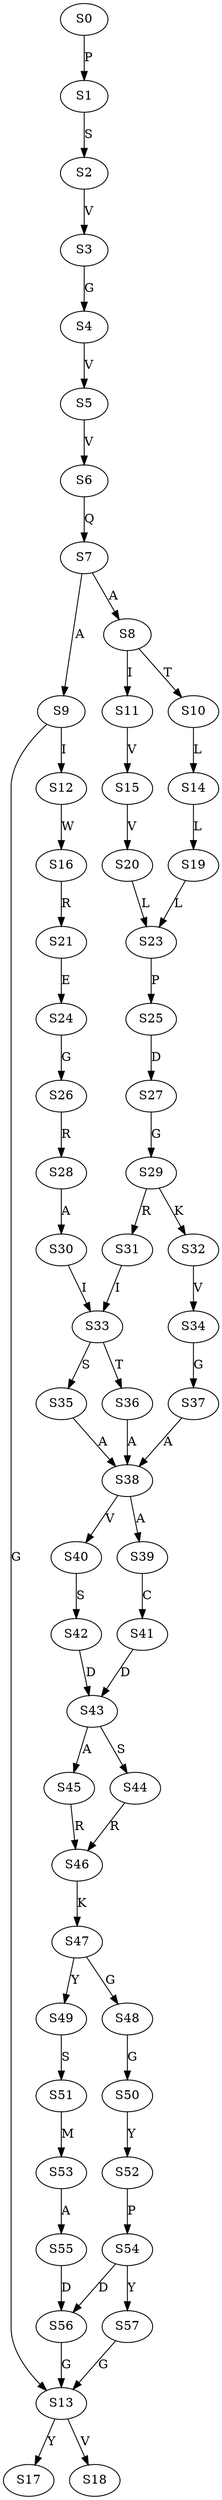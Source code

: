 strict digraph  {
	S0 -> S1 [ label = P ];
	S1 -> S2 [ label = S ];
	S2 -> S3 [ label = V ];
	S3 -> S4 [ label = G ];
	S4 -> S5 [ label = V ];
	S5 -> S6 [ label = V ];
	S6 -> S7 [ label = Q ];
	S7 -> S8 [ label = A ];
	S7 -> S9 [ label = A ];
	S8 -> S10 [ label = T ];
	S8 -> S11 [ label = I ];
	S9 -> S12 [ label = I ];
	S9 -> S13 [ label = G ];
	S10 -> S14 [ label = L ];
	S11 -> S15 [ label = V ];
	S12 -> S16 [ label = W ];
	S13 -> S17 [ label = Y ];
	S13 -> S18 [ label = V ];
	S14 -> S19 [ label = L ];
	S15 -> S20 [ label = V ];
	S16 -> S21 [ label = R ];
	S19 -> S23 [ label = L ];
	S20 -> S23 [ label = L ];
	S21 -> S24 [ label = E ];
	S23 -> S25 [ label = P ];
	S24 -> S26 [ label = G ];
	S25 -> S27 [ label = D ];
	S26 -> S28 [ label = R ];
	S27 -> S29 [ label = G ];
	S28 -> S30 [ label = A ];
	S29 -> S31 [ label = R ];
	S29 -> S32 [ label = K ];
	S30 -> S33 [ label = I ];
	S31 -> S33 [ label = I ];
	S32 -> S34 [ label = V ];
	S33 -> S35 [ label = S ];
	S33 -> S36 [ label = T ];
	S34 -> S37 [ label = G ];
	S35 -> S38 [ label = A ];
	S36 -> S38 [ label = A ];
	S37 -> S38 [ label = A ];
	S38 -> S39 [ label = A ];
	S38 -> S40 [ label = V ];
	S39 -> S41 [ label = C ];
	S40 -> S42 [ label = S ];
	S41 -> S43 [ label = D ];
	S42 -> S43 [ label = D ];
	S43 -> S44 [ label = S ];
	S43 -> S45 [ label = A ];
	S44 -> S46 [ label = R ];
	S45 -> S46 [ label = R ];
	S46 -> S47 [ label = K ];
	S47 -> S48 [ label = G ];
	S47 -> S49 [ label = Y ];
	S48 -> S50 [ label = G ];
	S49 -> S51 [ label = S ];
	S50 -> S52 [ label = Y ];
	S51 -> S53 [ label = M ];
	S52 -> S54 [ label = P ];
	S53 -> S55 [ label = A ];
	S54 -> S56 [ label = D ];
	S54 -> S57 [ label = Y ];
	S55 -> S56 [ label = D ];
	S56 -> S13 [ label = G ];
	S57 -> S13 [ label = G ];
}
